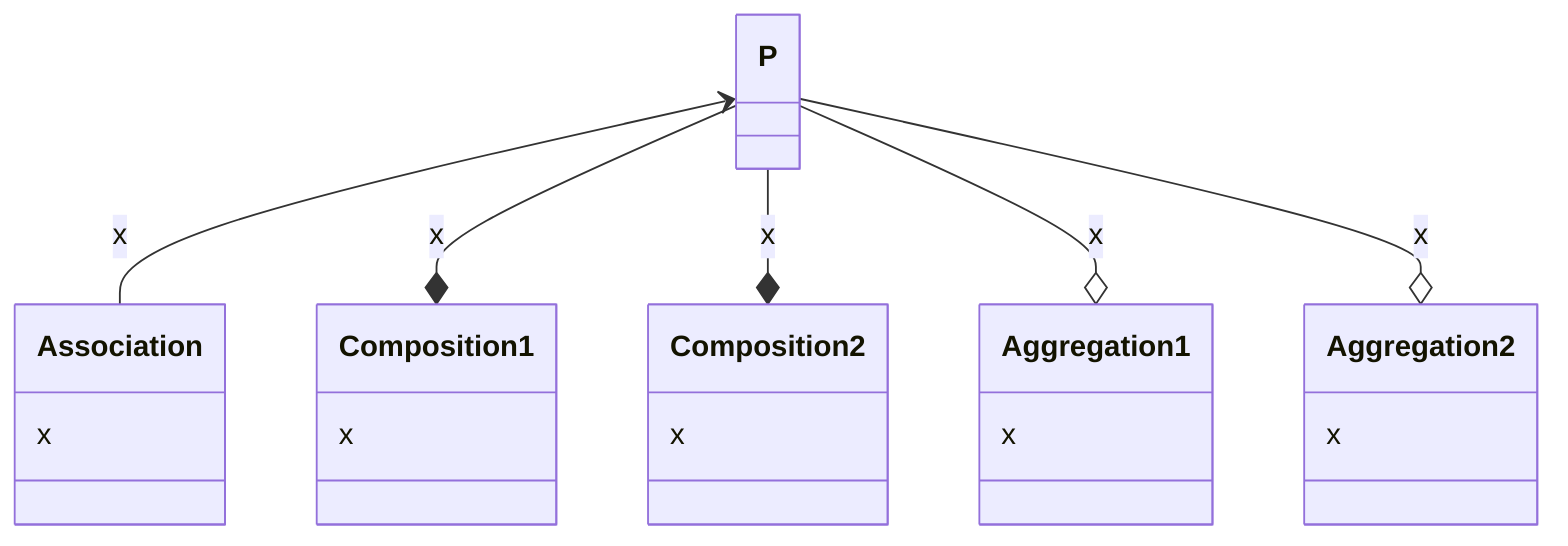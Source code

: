 classDiagram
  class Aggregation1 {
    x
  }
  class Aggregation2 {
    x
  }
  class Association {
    x
  }
  class Composition1 {
    x
  }
  class Composition2 {
    x
  }
  class P {
  }
  P <-- Association : x
  P --* Composition1 : x
  P --* Composition2 : x
  P --o Aggregation1 : x
  P --o Aggregation2 : x